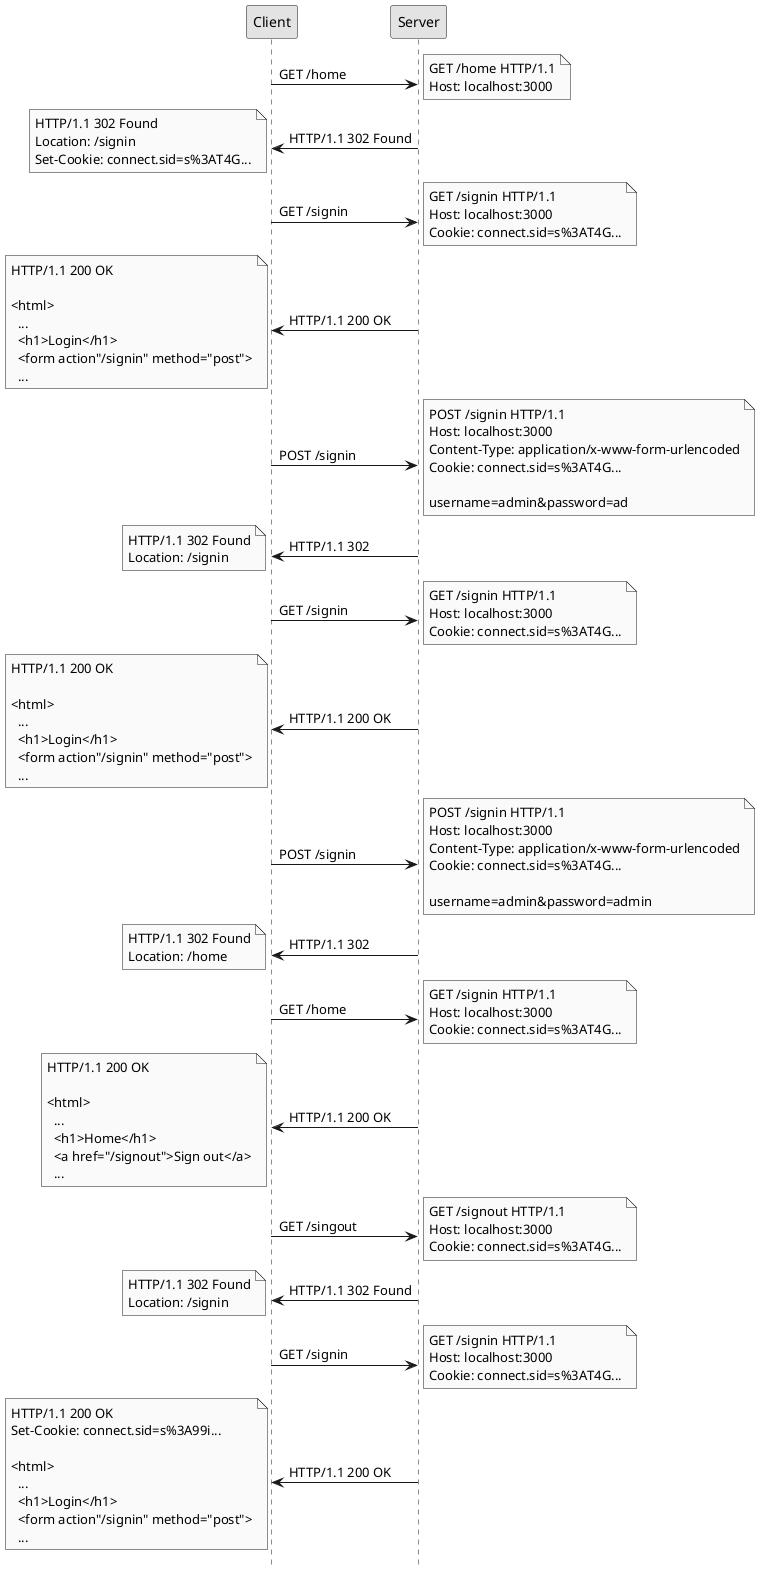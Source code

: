 @startuml
hide footbox
skinparam monochrome true

Client -> Server: GET /home
note right: GET /home HTTP/1.1\nHost: localhost:3000
Server -> Client: HTTP/1.1 302 Found
note left: HTTP/1.1 302 Found\nLocation: /signin\nSet-Cookie: connect.sid=s%3AT4G...
Client -> Server: GET /signin
note right: GET /signin HTTP/1.1\nHost: localhost:3000\nCookie: connect.sid=s%3AT4G...
Server -> Client: HTTP/1.1 200 OK
note left: HTTP/1.1 200 OK\n\n<html>\n  ...\n  <h1>Login</h1>\n  <form action"/signin" method="post">\n  ...
Client -> Server: POST /signin
note right: POST /signin HTTP/1.1\nHost: localhost:3000\nContent-Type: application/x-www-form-urlencoded\nCookie: connect.sid=s%3AT4G...\n\nusername=admin&password=ad
Server -> Client: HTTP/1.1 302
note left: HTTP/1.1 302 Found\nLocation: /signin
Client -> Server: GET /signin
note right: GET /signin HTTP/1.1\nHost: localhost:3000\nCookie: connect.sid=s%3AT4G...
Server -> Client: HTTP/1.1 200 OK
note left: HTTP/1.1 200 OK\n\n<html>\n  ...\n  <h1>Login</h1>\n  <form action"/signin" method="post">\n  ...
Client -> Server: POST /signin
note right: POST /signin HTTP/1.1\nHost: localhost:3000\nContent-Type: application/x-www-form-urlencoded\nCookie: connect.sid=s%3AT4G...\n\nusername=admin&password=admin
Server -> Client: HTTP/1.1 302
note left: HTTP/1.1 302 Found\nLocation: /home
Client -> Server: GET /home
note right: GET /signin HTTP/1.1\nHost: localhost:3000\nCookie: connect.sid=s%3AT4G...
Server -> Client: HTTP/1.1 200 OK
note left: HTTP/1.1 200 OK\n\n<html>\n  ...\n  <h1>Home</h1>\n  <a href="/signout">Sign out</a>\n  ...
Client -> Server: GET /singout
note right: GET /signout HTTP/1.1\nHost: localhost:3000\nCookie: connect.sid=s%3AT4G...
Server -> Client: HTTP/1.1 302 Found
note left: HTTP/1.1 302 Found\nLocation: /signin
Client -> Server: GET /signin
note right: GET /signin HTTP/1.1\nHost: localhost:3000\nCookie: connect.sid=s%3AT4G...
Server -> Client: HTTP/1.1 200 OK
note left: HTTP/1.1 200 OK\nSet-Cookie: connect.sid=s%3A99i...\n\n<html>\n  ...\n  <h1>Login</h1>\n  <form action"/signin" method="post">\n  ...

@enduml
